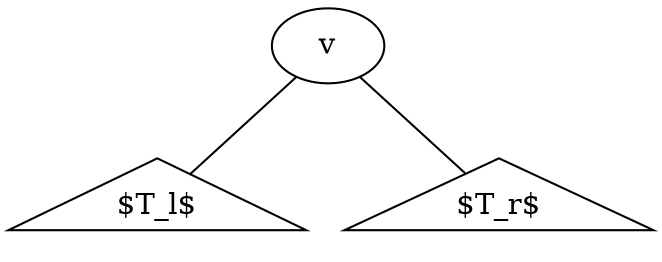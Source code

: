 digraph Vergleichsbaum1
	{
		rankdir = TB;
        V [label="v"];
        Tl [label="$T_l$", shape=triangle];
        Tr [label="$T_r$", shape=triangle];

		V -> Tl [arrowhead=none, arrowtail=none];
		V -> Tr [arrowhead=none, arrowtail=none];
	}
